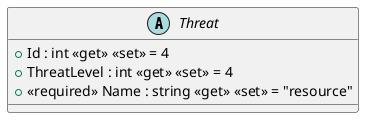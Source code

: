 @startuml
abstract class Threat {
    + Id : int <<get>> <<set>> = 4
    + ThreatLevel : int <<get>> <<set>> = 4
    + <<required>> Name : string <<get>> <<set>> = "resource"
}
@enduml

